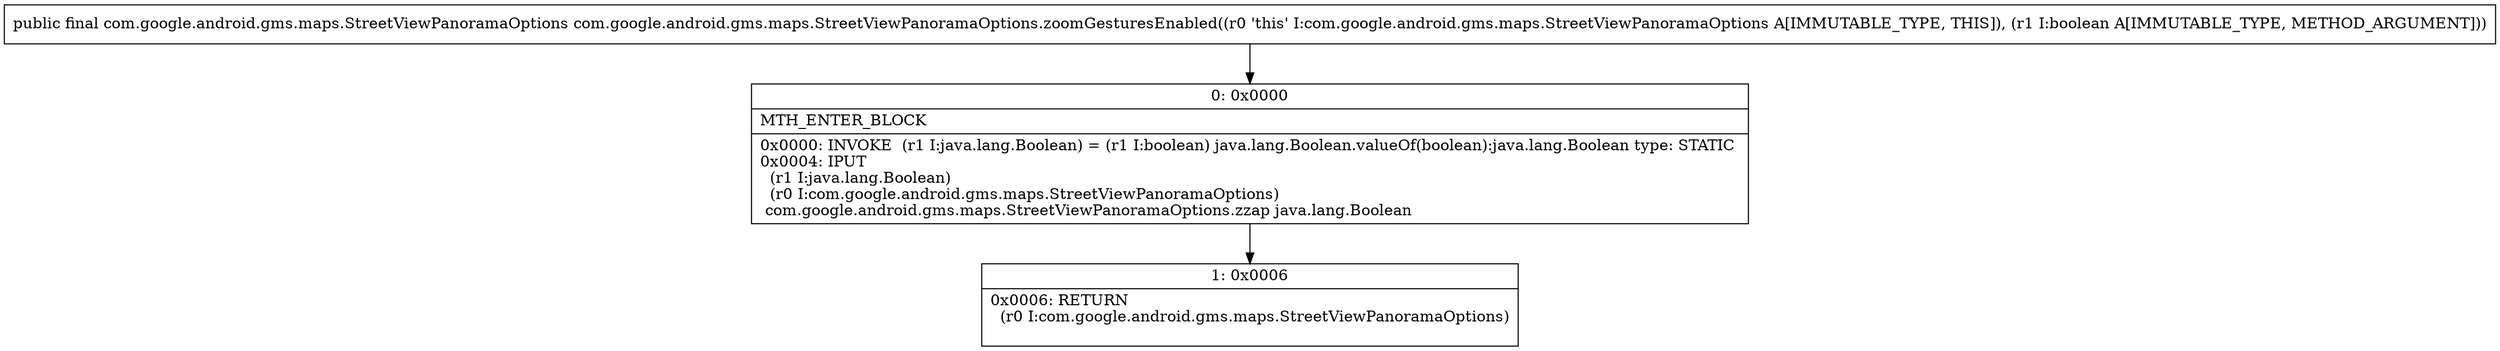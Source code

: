 digraph "CFG forcom.google.android.gms.maps.StreetViewPanoramaOptions.zoomGesturesEnabled(Z)Lcom\/google\/android\/gms\/maps\/StreetViewPanoramaOptions;" {
Node_0 [shape=record,label="{0\:\ 0x0000|MTH_ENTER_BLOCK\l|0x0000: INVOKE  (r1 I:java.lang.Boolean) = (r1 I:boolean) java.lang.Boolean.valueOf(boolean):java.lang.Boolean type: STATIC \l0x0004: IPUT  \l  (r1 I:java.lang.Boolean)\l  (r0 I:com.google.android.gms.maps.StreetViewPanoramaOptions)\l com.google.android.gms.maps.StreetViewPanoramaOptions.zzap java.lang.Boolean \l}"];
Node_1 [shape=record,label="{1\:\ 0x0006|0x0006: RETURN  \l  (r0 I:com.google.android.gms.maps.StreetViewPanoramaOptions)\l \l}"];
MethodNode[shape=record,label="{public final com.google.android.gms.maps.StreetViewPanoramaOptions com.google.android.gms.maps.StreetViewPanoramaOptions.zoomGesturesEnabled((r0 'this' I:com.google.android.gms.maps.StreetViewPanoramaOptions A[IMMUTABLE_TYPE, THIS]), (r1 I:boolean A[IMMUTABLE_TYPE, METHOD_ARGUMENT])) }"];
MethodNode -> Node_0;
Node_0 -> Node_1;
}

